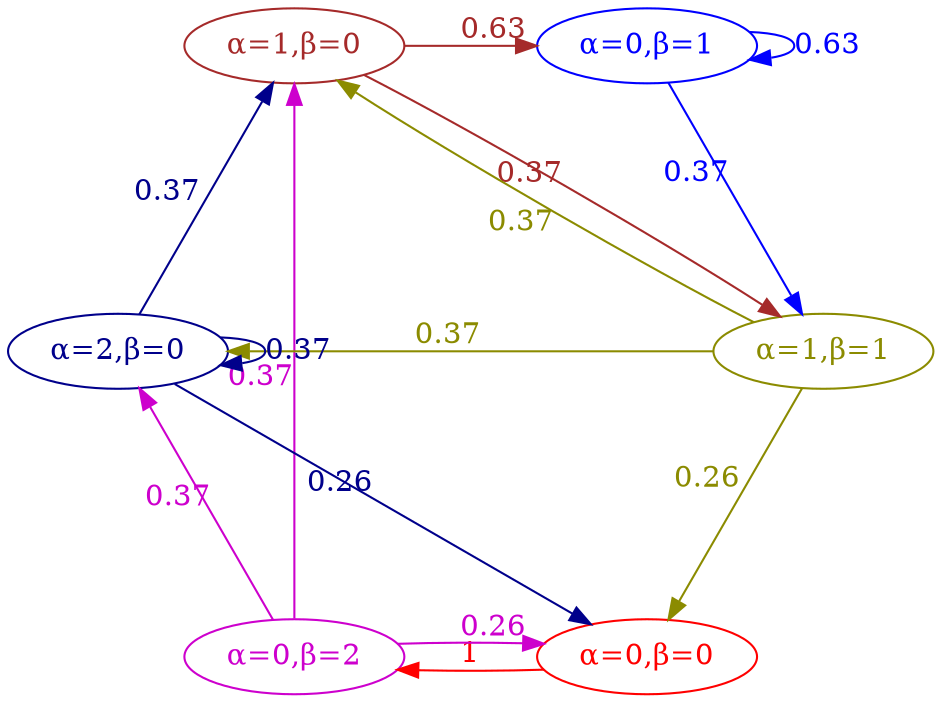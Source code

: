 digraph simple_inventory_mp
{
  /*
  Sequence of events in a day:
  1: Observe State (On-hand, On-Order) denoted as (alpha, beta)
  2: Take Action: Order max(2-(alpha + beta), 0)  units
  4: Received order quantity that was placed the previous day
  5: Experience poisson random demand with poisson mean = 1.0
  */

  layout = "circo"
  A [label="&alpha;=0,&beta;=0", color=Red, fontcolor=Red]
  B [label="&alpha;=0,&beta;=1", color=Blue, fontcolor=Blue]
  C [label="&alpha;=0,&beta;=2", color=magenta3, fontcolor=magenta3]
  D [label="&alpha;=1,&beta;=0", color=Brown, fontcolor=Brown]
  E [label="&alpha;=1,&beta;=1", color=yellow4, fontcolor=yellow4]
  F [label="&alpha;=2,&beta;=0", color=blue4, fontcolor=blue4]

  A->C [label="1", color=Red, fontcolor=Red]

  B->B [label="0.63", color=Blue, fontcolor=Blue]
  B->E [label="0.37", color=Blue, fontcolor=Blue]

  C->A [label="0.26", color=magenta3, fontcolor=magenta3]
  C->D [label="0.37", color=magenta3, fontcolor=magenta3]
  C->F [label="0.37", color=magenta3, fontcolor=magenta3]

  D->B [label="0.63", color=Brown, fontcolor=Brown]
  D->E [label="0.37", color=Brown, fontcolor=Brown]
  
  E->A [label="0.26", color=yellow4, fontcolor=yellow4]
  E->D [label="0.37", color=yellow4, fontcolor=yellow4]
  E->F [label="0.37", color=yellow4, fontcolor=yellow4]

  F->A [label="0.26", color=blue4, fontcolor=blue4]
  F->D [label="0.37", color=blue4, fontcolor=blue4]
  F->F [label="0.37", color=blue4, fontcolor=blue4]
}

